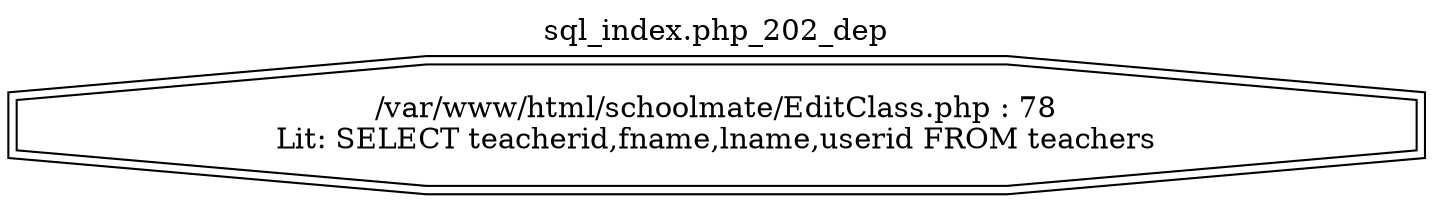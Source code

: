digraph cfg {
  label="sql_index.php_202_dep";
  labelloc=t;
  n1 [shape=doubleoctagon, label="/var/www/html/schoolmate/EditClass.php : 78\nLit: SELECT teacherid,fname,lname,userid FROM teachers\n"];
}
